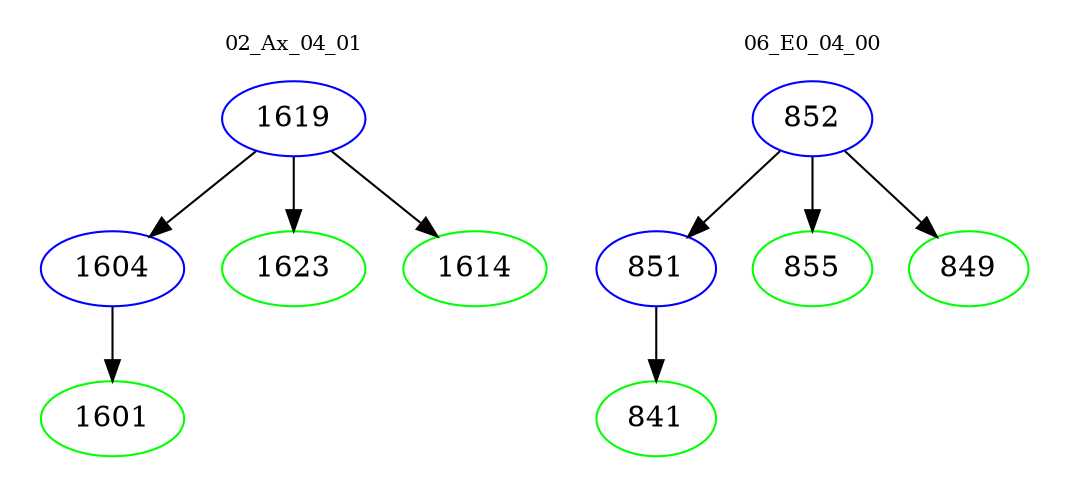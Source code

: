 digraph{
subgraph cluster_0 {
color = white
label = "02_Ax_04_01";
fontsize=10;
T0_1619 [label="1619", color="blue"]
T0_1619 -> T0_1604 [color="black"]
T0_1604 [label="1604", color="blue"]
T0_1604 -> T0_1601 [color="black"]
T0_1601 [label="1601", color="green"]
T0_1619 -> T0_1623 [color="black"]
T0_1623 [label="1623", color="green"]
T0_1619 -> T0_1614 [color="black"]
T0_1614 [label="1614", color="green"]
}
subgraph cluster_1 {
color = white
label = "06_E0_04_00";
fontsize=10;
T1_852 [label="852", color="blue"]
T1_852 -> T1_851 [color="black"]
T1_851 [label="851", color="blue"]
T1_851 -> T1_841 [color="black"]
T1_841 [label="841", color="green"]
T1_852 -> T1_855 [color="black"]
T1_855 [label="855", color="green"]
T1_852 -> T1_849 [color="black"]
T1_849 [label="849", color="green"]
}
}
